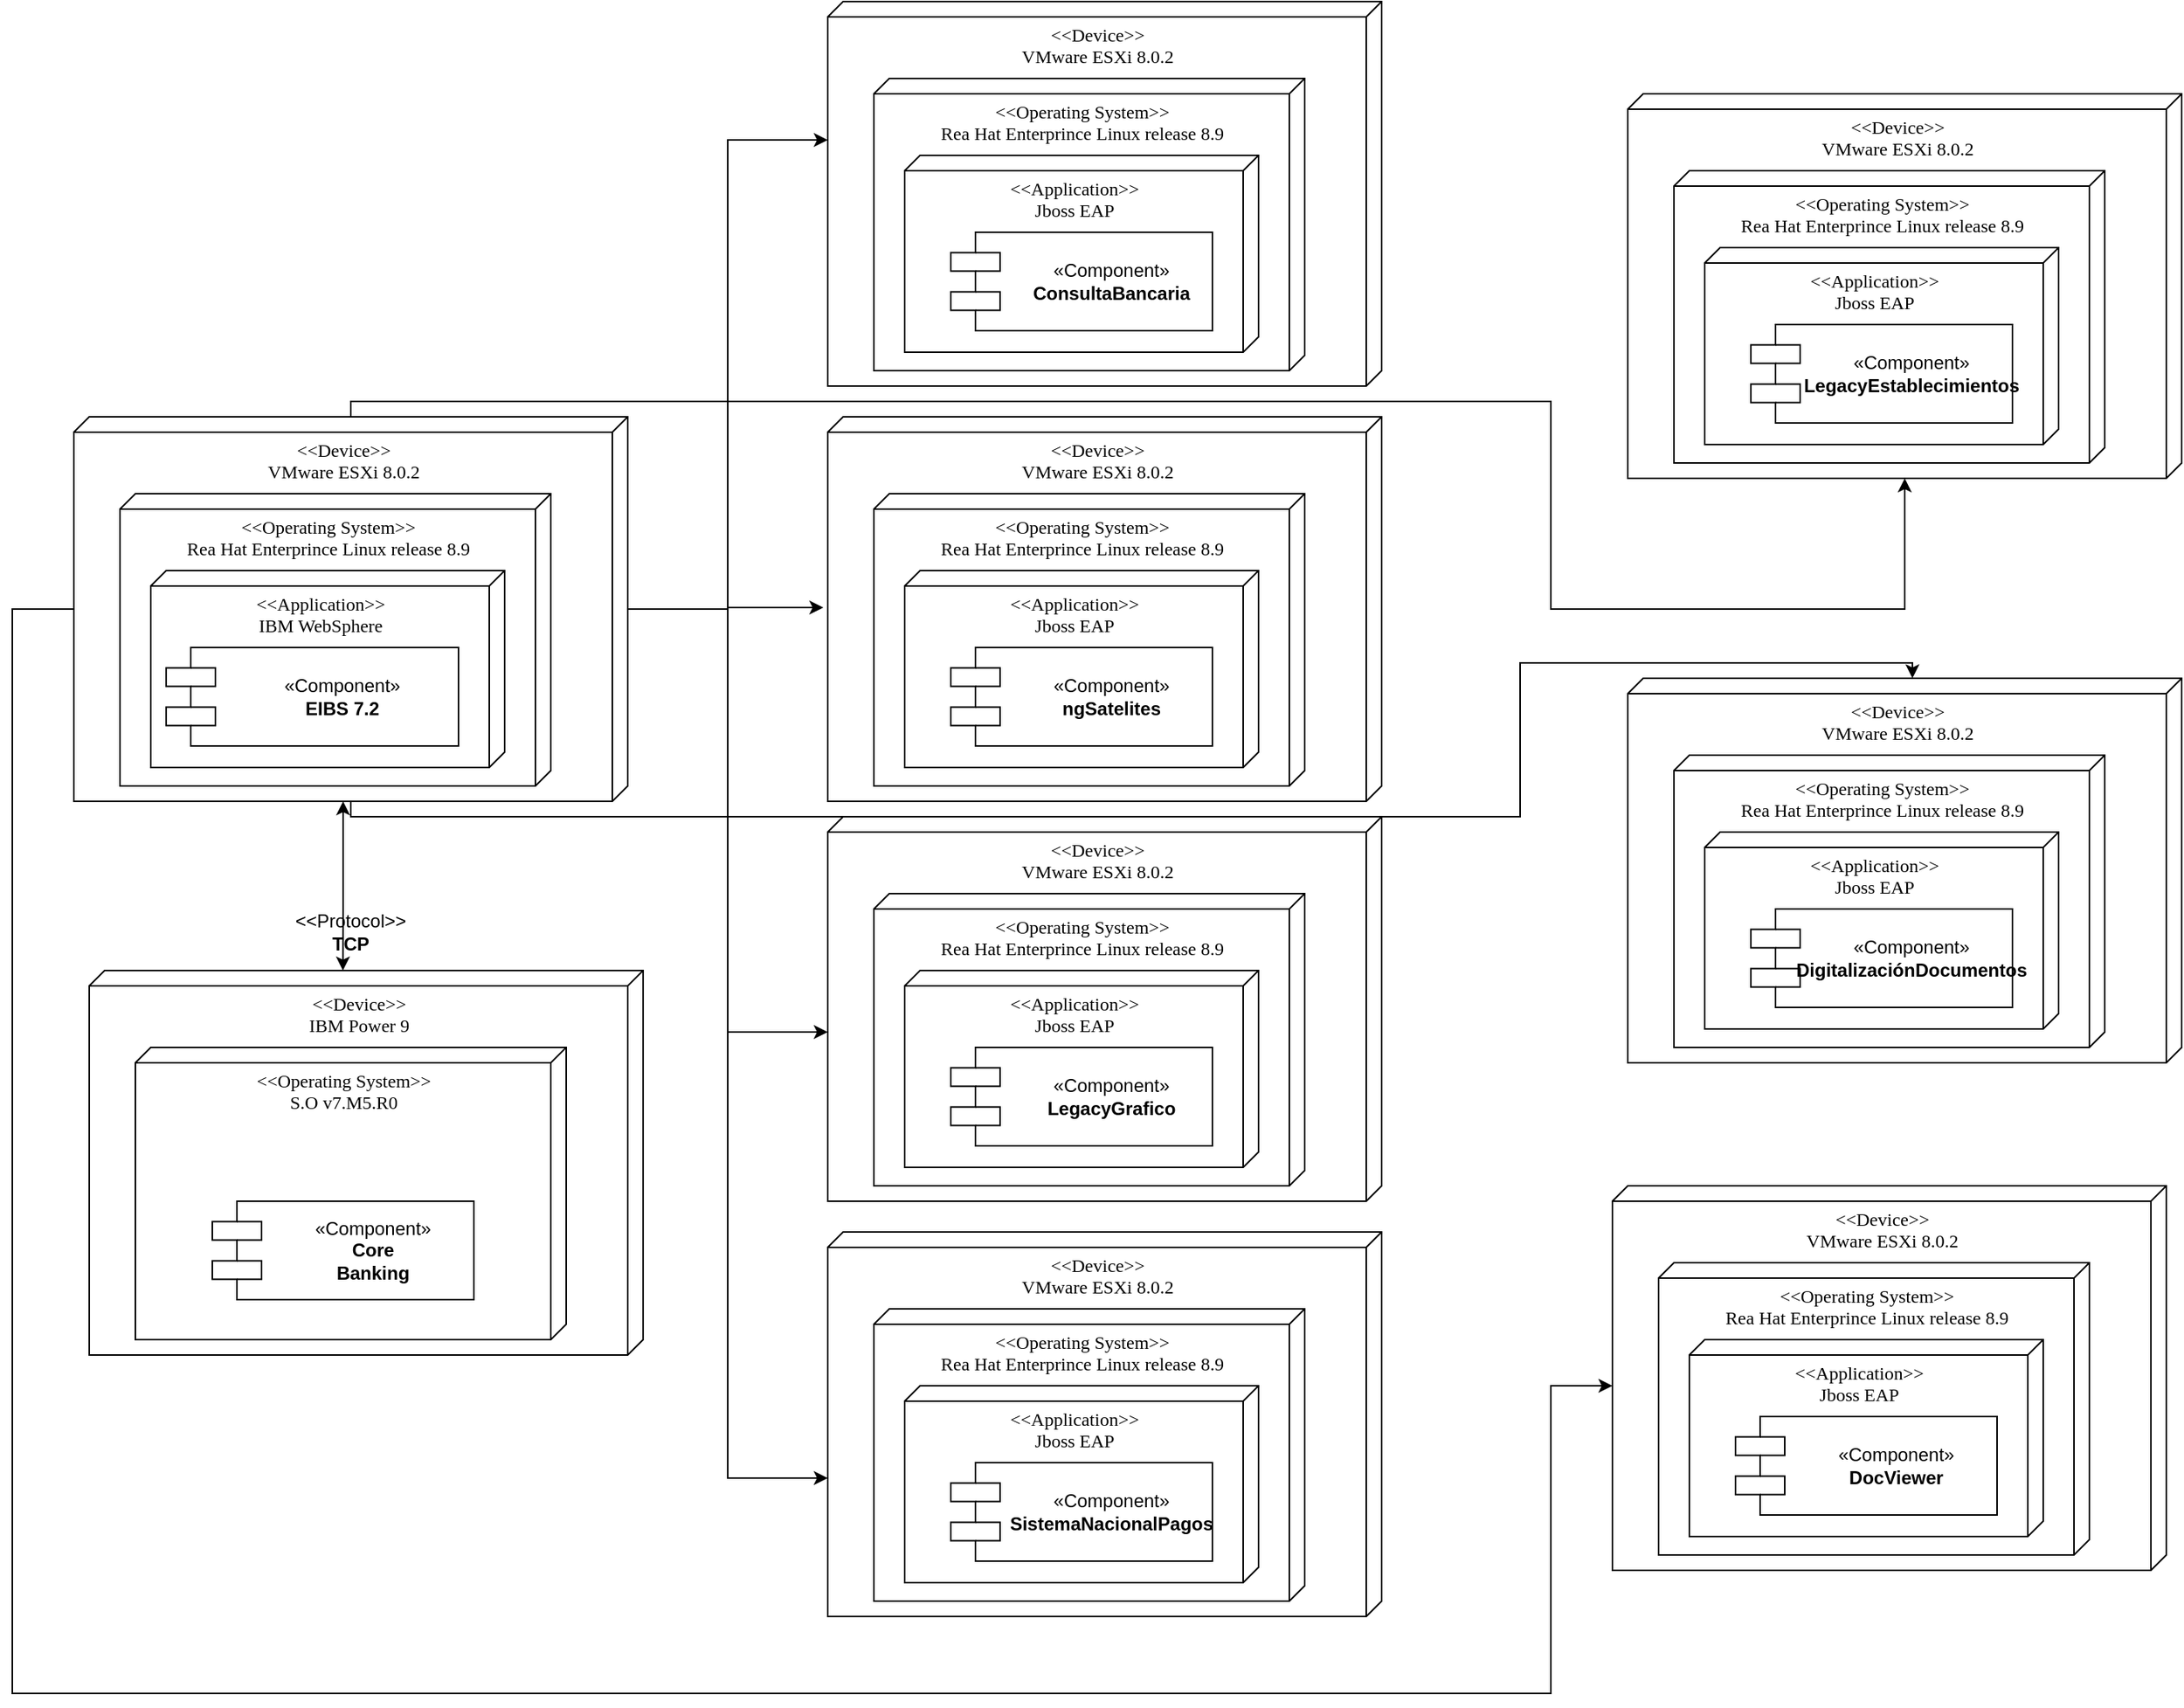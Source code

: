 <mxfile version="27.0.6">
  <diagram name="Página-1" id="E8-a0QE4_a68l3zAEz8L">
    <mxGraphModel dx="2562" dy="2324" grid="1" gridSize="10" guides="1" tooltips="1" connect="1" arrows="1" fold="1" page="1" pageScale="1" pageWidth="827" pageHeight="1169" math="0" shadow="0">
      <root>
        <mxCell id="0" />
        <mxCell id="1" parent="0" />
        <mxCell id="_ABotIF_83BvI-7bSnan-1" value="&amp;lt;&amp;lt;Device&amp;gt;&amp;gt;&lt;div&gt;VMware ESXi 8.0.2&lt;/div&gt;" style="verticalAlign=top;align=center;spacingTop=8;spacingLeft=2;spacingRight=12;shape=cube;size=10;direction=south;fontStyle=0;html=1;rounded=0;shadow=0;comic=0;labelBackgroundColor=none;strokeWidth=1;fontFamily=Verdana;fontSize=12" vertex="1" parent="1">
          <mxGeometry x="200" y="40" width="360" height="250" as="geometry" />
        </mxCell>
        <mxCell id="_ABotIF_83BvI-7bSnan-2" value="&amp;lt;&amp;lt;Operating System&amp;gt;&amp;gt;&lt;div&gt;Rea Hat Enterprince Linux release 8.9&lt;/div&gt;" style="verticalAlign=top;align=center;spacingTop=8;spacingLeft=2;spacingRight=12;shape=cube;size=10;direction=south;fontStyle=0;html=1;rounded=0;shadow=0;comic=0;labelBackgroundColor=none;strokeWidth=1;fontFamily=Verdana;fontSize=12" vertex="1" parent="1">
          <mxGeometry x="230" y="90" width="280" height="190" as="geometry" />
        </mxCell>
        <mxCell id="_ABotIF_83BvI-7bSnan-3" value="&lt;div&gt;&amp;lt;&amp;lt;Application&amp;gt;&amp;gt;&lt;/div&gt;&lt;div&gt;IBM WebSphere&lt;/div&gt;" style="verticalAlign=top;align=center;spacingTop=8;spacingLeft=2;spacingRight=12;shape=cube;size=10;direction=south;fontStyle=0;html=1;rounded=0;shadow=0;comic=0;labelBackgroundColor=none;strokeWidth=1;fontFamily=Verdana;fontSize=12" vertex="1" parent="1">
          <mxGeometry x="250" y="140" width="230" height="128" as="geometry" />
        </mxCell>
        <mxCell id="_ABotIF_83BvI-7bSnan-4" value="&lt;div style=&quot;&quot;&gt;&lt;span style=&quot;font-family: Helvetica; text-wrap: wrap; background-color: initial;&quot;&gt;«Component»&lt;/span&gt;&lt;/div&gt;&lt;b style=&quot;font-family: Helvetica; text-wrap: wrap;&quot;&gt;&lt;div style=&quot;&quot;&gt;EIBS 7.2&lt;/div&gt;&lt;/b&gt;" style="shape=component;align=center;spacingLeft=37;rounded=0;shadow=0;comic=0;labelBackgroundColor=none;strokeWidth=1;fontFamily=Verdana;fontSize=12;html=1;verticalAlign=middle;" vertex="1" parent="1">
          <mxGeometry x="260" y="190" width="190" height="64" as="geometry" />
        </mxCell>
        <mxCell id="_ABotIF_83BvI-7bSnan-5" value="" style="endArrow=classic;startArrow=classic;html=1;rounded=0;entryX=0;entryY=0;entryDx=250;entryDy=185;entryPerimeter=0;exitX=0;exitY=0.542;exitDx=0;exitDy=0;exitPerimeter=0;" edge="1" parent="1" source="_ABotIF_83BvI-7bSnan-7" target="_ABotIF_83BvI-7bSnan-1">
          <mxGeometry width="50" height="50" relative="1" as="geometry">
            <mxPoint x="-100" y="360" as="sourcePoint" />
            <mxPoint x="199" y="268" as="targetPoint" />
            <Array as="points">
              <mxPoint x="375" y="360" />
              <mxPoint x="375" y="320" />
            </Array>
          </mxGeometry>
        </mxCell>
        <mxCell id="_ABotIF_83BvI-7bSnan-6" value="&amp;lt;&amp;lt;Protocol&amp;gt;&amp;gt;&lt;div&gt;&lt;b&gt;TCP&lt;/b&gt;&lt;/div&gt;" style="text;html=1;align=center;verticalAlign=middle;whiteSpace=wrap;rounded=0;" vertex="1" parent="1">
          <mxGeometry x="350" y="360" width="60" height="30" as="geometry" />
        </mxCell>
        <mxCell id="_ABotIF_83BvI-7bSnan-7" value="&amp;lt;&amp;lt;Device&amp;gt;&amp;gt;&lt;div&gt;IBM Power 9&lt;/div&gt;" style="verticalAlign=top;align=center;spacingTop=8;spacingLeft=2;spacingRight=12;shape=cube;size=10;direction=south;fontStyle=0;html=1;rounded=0;shadow=0;comic=0;labelBackgroundColor=none;strokeWidth=1;fontFamily=Verdana;fontSize=12" vertex="1" parent="1">
          <mxGeometry x="210" y="400" width="360" height="250" as="geometry" />
        </mxCell>
        <mxCell id="_ABotIF_83BvI-7bSnan-8" value="&amp;lt;&amp;lt;Operating System&amp;gt;&amp;gt;&lt;div&gt;S.O v7.M5.R0&lt;/div&gt;" style="verticalAlign=top;align=center;spacingTop=8;spacingLeft=2;spacingRight=12;shape=cube;size=10;direction=south;fontStyle=0;html=1;rounded=0;shadow=0;comic=0;labelBackgroundColor=none;strokeWidth=1;fontFamily=Verdana;fontSize=12" vertex="1" parent="1">
          <mxGeometry x="240" y="450" width="280" height="190" as="geometry" />
        </mxCell>
        <mxCell id="_ABotIF_83BvI-7bSnan-9" value="&lt;div style=&quot;&quot;&gt;&lt;span style=&quot;font-family: Helvetica; text-wrap: wrap; background-color: initial;&quot;&gt;«Component»&lt;/span&gt;&lt;/div&gt;&lt;b style=&quot;font-family: Helvetica; text-wrap: wrap;&quot;&gt;&lt;div style=&quot;&quot;&gt;Core Banking&lt;br&gt;&lt;/div&gt;&lt;/b&gt;" style="shape=component;align=center;spacingLeft=37;rounded=0;shadow=0;comic=0;labelBackgroundColor=none;strokeWidth=1;fontFamily=Verdana;fontSize=12;html=1;verticalAlign=middle;" vertex="1" parent="1">
          <mxGeometry x="290" y="550" width="170" height="64" as="geometry" />
        </mxCell>
        <mxCell id="_ABotIF_83BvI-7bSnan-11" value="&amp;lt;&amp;lt;Device&amp;gt;&amp;gt;&lt;div&gt;VMware ESXi 8.0.2&lt;/div&gt;" style="verticalAlign=top;align=center;spacingTop=8;spacingLeft=2;spacingRight=12;shape=cube;size=10;direction=south;fontStyle=0;html=1;rounded=0;shadow=0;comic=0;labelBackgroundColor=none;strokeWidth=1;fontFamily=Verdana;fontSize=12" vertex="1" parent="1">
          <mxGeometry x="690" y="40" width="360" height="250" as="geometry" />
        </mxCell>
        <mxCell id="_ABotIF_83BvI-7bSnan-12" value="&amp;lt;&amp;lt;Operating System&amp;gt;&amp;gt;&lt;div&gt;Rea Hat Enterprince Linux release 8.9&lt;/div&gt;" style="verticalAlign=top;align=center;spacingTop=8;spacingLeft=2;spacingRight=12;shape=cube;size=10;direction=south;fontStyle=0;html=1;rounded=0;shadow=0;comic=0;labelBackgroundColor=none;strokeWidth=1;fontFamily=Verdana;fontSize=12" vertex="1" parent="1">
          <mxGeometry x="720" y="90" width="280" height="190" as="geometry" />
        </mxCell>
        <mxCell id="_ABotIF_83BvI-7bSnan-13" value="&lt;div&gt;&amp;lt;&amp;lt;Application&amp;gt;&amp;gt;&lt;/div&gt;Jboss EAP" style="verticalAlign=top;align=center;spacingTop=8;spacingLeft=2;spacingRight=12;shape=cube;size=10;direction=south;fontStyle=0;html=1;rounded=0;shadow=0;comic=0;labelBackgroundColor=none;strokeWidth=1;fontFamily=Verdana;fontSize=12" vertex="1" parent="1">
          <mxGeometry x="740" y="140" width="230" height="128" as="geometry" />
        </mxCell>
        <mxCell id="_ABotIF_83BvI-7bSnan-14" value="&lt;div style=&quot;&quot;&gt;&lt;span style=&quot;font-family: Helvetica; text-wrap: wrap; background-color: initial;&quot;&gt;«Component»&lt;/span&gt;&lt;/div&gt;&lt;b style=&quot;font-family: Helvetica; text-wrap: wrap;&quot;&gt;&lt;div style=&quot;&quot;&gt;ngSatelites&lt;/div&gt;&lt;/b&gt;" style="shape=component;align=center;spacingLeft=37;rounded=0;shadow=0;comic=0;labelBackgroundColor=none;strokeWidth=1;fontFamily=Verdana;fontSize=12;html=1;verticalAlign=middle;" vertex="1" parent="1">
          <mxGeometry x="770" y="190" width="170" height="64" as="geometry" />
        </mxCell>
        <mxCell id="_ABotIF_83BvI-7bSnan-15" value="&amp;lt;&amp;lt;Device&amp;gt;&amp;gt;&lt;div&gt;VMware ESXi 8.0.2&lt;/div&gt;" style="verticalAlign=top;align=center;spacingTop=8;spacingLeft=2;spacingRight=12;shape=cube;size=10;direction=south;fontStyle=0;html=1;rounded=0;shadow=0;comic=0;labelBackgroundColor=none;strokeWidth=1;fontFamily=Verdana;fontSize=12" vertex="1" parent="1">
          <mxGeometry x="690" y="300" width="360" height="250" as="geometry" />
        </mxCell>
        <mxCell id="_ABotIF_83BvI-7bSnan-16" value="&amp;lt;&amp;lt;Operating System&amp;gt;&amp;gt;&lt;div&gt;Rea Hat Enterprince Linux release 8.9&lt;/div&gt;" style="verticalAlign=top;align=center;spacingTop=8;spacingLeft=2;spacingRight=12;shape=cube;size=10;direction=south;fontStyle=0;html=1;rounded=0;shadow=0;comic=0;labelBackgroundColor=none;strokeWidth=1;fontFamily=Verdana;fontSize=12" vertex="1" parent="1">
          <mxGeometry x="720" y="350" width="280" height="190" as="geometry" />
        </mxCell>
        <mxCell id="_ABotIF_83BvI-7bSnan-17" value="&lt;div&gt;&amp;lt;&amp;lt;Application&amp;gt;&amp;gt;&lt;/div&gt;Jboss EAP" style="verticalAlign=top;align=center;spacingTop=8;spacingLeft=2;spacingRight=12;shape=cube;size=10;direction=south;fontStyle=0;html=1;rounded=0;shadow=0;comic=0;labelBackgroundColor=none;strokeWidth=1;fontFamily=Verdana;fontSize=12" vertex="1" parent="1">
          <mxGeometry x="740" y="400" width="230" height="128" as="geometry" />
        </mxCell>
        <mxCell id="_ABotIF_83BvI-7bSnan-18" value="&lt;div style=&quot;&quot;&gt;&lt;span style=&quot;font-family: Helvetica; text-wrap: wrap; background-color: initial;&quot;&gt;«Component»&lt;/span&gt;&lt;/div&gt;&lt;b style=&quot;font-family: Helvetica; text-wrap: wrap;&quot;&gt;&lt;div style=&quot;&quot;&gt;LegacyGrafico&lt;/div&gt;&lt;/b&gt;" style="shape=component;align=center;spacingLeft=37;rounded=0;shadow=0;comic=0;labelBackgroundColor=none;strokeWidth=1;fontFamily=Verdana;fontSize=12;html=1;verticalAlign=middle;" vertex="1" parent="1">
          <mxGeometry x="770" y="450" width="170" height="64" as="geometry" />
        </mxCell>
        <mxCell id="_ABotIF_83BvI-7bSnan-19" value="&amp;lt;&amp;lt;Device&amp;gt;&amp;gt;&lt;div&gt;VMware ESXi 8.0.2&lt;/div&gt;" style="verticalAlign=top;align=center;spacingTop=8;spacingLeft=2;spacingRight=12;shape=cube;size=10;direction=south;fontStyle=0;html=1;rounded=0;shadow=0;comic=0;labelBackgroundColor=none;strokeWidth=1;fontFamily=Verdana;fontSize=12" vertex="1" parent="1">
          <mxGeometry x="690" y="-230" width="360" height="250" as="geometry" />
        </mxCell>
        <mxCell id="_ABotIF_83BvI-7bSnan-20" value="&amp;lt;&amp;lt;Operating System&amp;gt;&amp;gt;&lt;div&gt;Rea Hat Enterprince Linux release 8.9&lt;/div&gt;" style="verticalAlign=top;align=center;spacingTop=8;spacingLeft=2;spacingRight=12;shape=cube;size=10;direction=south;fontStyle=0;html=1;rounded=0;shadow=0;comic=0;labelBackgroundColor=none;strokeWidth=1;fontFamily=Verdana;fontSize=12" vertex="1" parent="1">
          <mxGeometry x="720" y="-180" width="280" height="190" as="geometry" />
        </mxCell>
        <mxCell id="_ABotIF_83BvI-7bSnan-21" value="&lt;div&gt;&amp;lt;&amp;lt;Application&amp;gt;&amp;gt;&lt;/div&gt;Jboss EAP" style="verticalAlign=top;align=center;spacingTop=8;spacingLeft=2;spacingRight=12;shape=cube;size=10;direction=south;fontStyle=0;html=1;rounded=0;shadow=0;comic=0;labelBackgroundColor=none;strokeWidth=1;fontFamily=Verdana;fontSize=12" vertex="1" parent="1">
          <mxGeometry x="740" y="-130" width="230" height="128" as="geometry" />
        </mxCell>
        <mxCell id="_ABotIF_83BvI-7bSnan-22" value="&lt;div style=&quot;&quot;&gt;&lt;span style=&quot;font-family: Helvetica; text-wrap: wrap; background-color: initial;&quot;&gt;«Component»&lt;/span&gt;&lt;/div&gt;&lt;b style=&quot;font-family: Helvetica; text-wrap: wrap;&quot;&gt;&lt;div style=&quot;&quot;&gt;ConsultaBancaria&lt;/div&gt;&lt;/b&gt;" style="shape=component;align=center;spacingLeft=37;rounded=0;shadow=0;comic=0;labelBackgroundColor=none;strokeWidth=1;fontFamily=Verdana;fontSize=12;html=1;verticalAlign=middle;" vertex="1" parent="1">
          <mxGeometry x="770" y="-80" width="170" height="64" as="geometry" />
        </mxCell>
        <mxCell id="_ABotIF_83BvI-7bSnan-23" value="&amp;lt;&amp;lt;Device&amp;gt;&amp;gt;&lt;div&gt;VMware ESXi 8.0.2&lt;/div&gt;" style="verticalAlign=top;align=center;spacingTop=8;spacingLeft=2;spacingRight=12;shape=cube;size=10;direction=south;fontStyle=0;html=1;rounded=0;shadow=0;comic=0;labelBackgroundColor=none;strokeWidth=1;fontFamily=Verdana;fontSize=12" vertex="1" parent="1">
          <mxGeometry x="690" y="570" width="360" height="250" as="geometry" />
        </mxCell>
        <mxCell id="_ABotIF_83BvI-7bSnan-24" value="&amp;lt;&amp;lt;Operating System&amp;gt;&amp;gt;&lt;div&gt;Rea Hat Enterprince Linux release 8.9&lt;/div&gt;" style="verticalAlign=top;align=center;spacingTop=8;spacingLeft=2;spacingRight=12;shape=cube;size=10;direction=south;fontStyle=0;html=1;rounded=0;shadow=0;comic=0;labelBackgroundColor=none;strokeWidth=1;fontFamily=Verdana;fontSize=12" vertex="1" parent="1">
          <mxGeometry x="720" y="620" width="280" height="190" as="geometry" />
        </mxCell>
        <mxCell id="_ABotIF_83BvI-7bSnan-25" value="&lt;div&gt;&amp;lt;&amp;lt;Application&amp;gt;&amp;gt;&lt;/div&gt;Jboss EAP" style="verticalAlign=top;align=center;spacingTop=8;spacingLeft=2;spacingRight=12;shape=cube;size=10;direction=south;fontStyle=0;html=1;rounded=0;shadow=0;comic=0;labelBackgroundColor=none;strokeWidth=1;fontFamily=Verdana;fontSize=12" vertex="1" parent="1">
          <mxGeometry x="740" y="670" width="230" height="128" as="geometry" />
        </mxCell>
        <mxCell id="_ABotIF_83BvI-7bSnan-26" value="&lt;div style=&quot;&quot;&gt;&lt;span style=&quot;font-family: Helvetica; text-wrap: wrap; background-color: initial;&quot;&gt;«Component»&lt;/span&gt;&lt;/div&gt;&lt;b style=&quot;font-family: Helvetica; text-wrap: wrap;&quot;&gt;&lt;div style=&quot;&quot;&gt;SistemaNacionalPagos&lt;/div&gt;&lt;/b&gt;" style="shape=component;align=center;spacingLeft=37;rounded=0;shadow=0;comic=0;labelBackgroundColor=none;strokeWidth=1;fontFamily=Verdana;fontSize=12;html=1;verticalAlign=middle;" vertex="1" parent="1">
          <mxGeometry x="770" y="720" width="170" height="64" as="geometry" />
        </mxCell>
        <mxCell id="_ABotIF_83BvI-7bSnan-27" value="&amp;lt;&amp;lt;Device&amp;gt;&amp;gt;&lt;div&gt;VMware ESXi 8.0.2&lt;/div&gt;" style="verticalAlign=top;align=center;spacingTop=8;spacingLeft=2;spacingRight=12;shape=cube;size=10;direction=south;fontStyle=0;html=1;rounded=0;shadow=0;comic=0;labelBackgroundColor=none;strokeWidth=1;fontFamily=Verdana;fontSize=12" vertex="1" parent="1">
          <mxGeometry x="1210" y="-170" width="360" height="250" as="geometry" />
        </mxCell>
        <mxCell id="_ABotIF_83BvI-7bSnan-28" value="&amp;lt;&amp;lt;Operating System&amp;gt;&amp;gt;&lt;div&gt;Rea Hat Enterprince Linux release 8.9&lt;/div&gt;" style="verticalAlign=top;align=center;spacingTop=8;spacingLeft=2;spacingRight=12;shape=cube;size=10;direction=south;fontStyle=0;html=1;rounded=0;shadow=0;comic=0;labelBackgroundColor=none;strokeWidth=1;fontFamily=Verdana;fontSize=12" vertex="1" parent="1">
          <mxGeometry x="1240" y="-120" width="280" height="190" as="geometry" />
        </mxCell>
        <mxCell id="_ABotIF_83BvI-7bSnan-29" value="&lt;div&gt;&amp;lt;&amp;lt;Application&amp;gt;&amp;gt;&lt;/div&gt;Jboss EAP" style="verticalAlign=top;align=center;spacingTop=8;spacingLeft=2;spacingRight=12;shape=cube;size=10;direction=south;fontStyle=0;html=1;rounded=0;shadow=0;comic=0;labelBackgroundColor=none;strokeWidth=1;fontFamily=Verdana;fontSize=12" vertex="1" parent="1">
          <mxGeometry x="1260" y="-70" width="230" height="128" as="geometry" />
        </mxCell>
        <mxCell id="_ABotIF_83BvI-7bSnan-30" value="&lt;div style=&quot;&quot;&gt;&lt;span style=&quot;font-family: Helvetica; text-wrap: wrap; background-color: initial;&quot;&gt;«Component»&lt;/span&gt;&lt;/div&gt;&lt;b style=&quot;font-family: Helvetica; text-wrap: wrap;&quot;&gt;&lt;div style=&quot;&quot;&gt;LegacyEstablecimientos&lt;/div&gt;&lt;/b&gt;" style="shape=component;align=center;spacingLeft=37;rounded=0;shadow=0;comic=0;labelBackgroundColor=none;strokeWidth=1;fontFamily=Verdana;fontSize=12;html=1;verticalAlign=middle;" vertex="1" parent="1">
          <mxGeometry x="1290" y="-20" width="170" height="64" as="geometry" />
        </mxCell>
        <mxCell id="_ABotIF_83BvI-7bSnan-31" value="&amp;lt;&amp;lt;Device&amp;gt;&amp;gt;&lt;div&gt;VMware ESXi 8.0.2&lt;/div&gt;" style="verticalAlign=top;align=center;spacingTop=8;spacingLeft=2;spacingRight=12;shape=cube;size=10;direction=south;fontStyle=0;html=1;rounded=0;shadow=0;comic=0;labelBackgroundColor=none;strokeWidth=1;fontFamily=Verdana;fontSize=12" vertex="1" parent="1">
          <mxGeometry x="1210" y="210" width="360" height="250" as="geometry" />
        </mxCell>
        <mxCell id="_ABotIF_83BvI-7bSnan-32" value="&amp;lt;&amp;lt;Operating System&amp;gt;&amp;gt;&lt;div&gt;Rea Hat Enterprince Linux release 8.9&lt;/div&gt;" style="verticalAlign=top;align=center;spacingTop=8;spacingLeft=2;spacingRight=12;shape=cube;size=10;direction=south;fontStyle=0;html=1;rounded=0;shadow=0;comic=0;labelBackgroundColor=none;strokeWidth=1;fontFamily=Verdana;fontSize=12" vertex="1" parent="1">
          <mxGeometry x="1240" y="260" width="280" height="190" as="geometry" />
        </mxCell>
        <mxCell id="_ABotIF_83BvI-7bSnan-33" value="&lt;div&gt;&amp;lt;&amp;lt;Application&amp;gt;&amp;gt;&lt;/div&gt;Jboss EAP" style="verticalAlign=top;align=center;spacingTop=8;spacingLeft=2;spacingRight=12;shape=cube;size=10;direction=south;fontStyle=0;html=1;rounded=0;shadow=0;comic=0;labelBackgroundColor=none;strokeWidth=1;fontFamily=Verdana;fontSize=12" vertex="1" parent="1">
          <mxGeometry x="1260" y="310" width="230" height="128" as="geometry" />
        </mxCell>
        <mxCell id="_ABotIF_83BvI-7bSnan-34" value="&lt;div style=&quot;&quot;&gt;&lt;span style=&quot;font-family: Helvetica; text-wrap: wrap; background-color: initial;&quot;&gt;«Component»&lt;/span&gt;&lt;/div&gt;&lt;b style=&quot;font-family: Helvetica; text-wrap: wrap;&quot;&gt;&lt;div style=&quot;&quot;&gt;DigitalizaciónDocumentos&lt;/div&gt;&lt;/b&gt;" style="shape=component;align=center;spacingLeft=37;rounded=0;shadow=0;comic=0;labelBackgroundColor=none;strokeWidth=1;fontFamily=Verdana;fontSize=12;html=1;verticalAlign=middle;" vertex="1" parent="1">
          <mxGeometry x="1290" y="360" width="170" height="64" as="geometry" />
        </mxCell>
        <mxCell id="_ABotIF_83BvI-7bSnan-35" style="edgeStyle=orthogonalEdgeStyle;rounded=0;orthogonalLoop=1;jettySize=auto;html=1;entryX=0.36;entryY=1;entryDx=0;entryDy=0;entryPerimeter=0;" edge="1" parent="1" source="_ABotIF_83BvI-7bSnan-1" target="_ABotIF_83BvI-7bSnan-19">
          <mxGeometry relative="1" as="geometry" />
        </mxCell>
        <mxCell id="_ABotIF_83BvI-7bSnan-36" style="edgeStyle=orthogonalEdgeStyle;rounded=0;orthogonalLoop=1;jettySize=auto;html=1;entryX=0.496;entryY=1.008;entryDx=0;entryDy=0;entryPerimeter=0;" edge="1" parent="1" source="_ABotIF_83BvI-7bSnan-1" target="_ABotIF_83BvI-7bSnan-11">
          <mxGeometry relative="1" as="geometry" />
        </mxCell>
        <mxCell id="_ABotIF_83BvI-7bSnan-38" style="edgeStyle=orthogonalEdgeStyle;rounded=0;orthogonalLoop=1;jettySize=auto;html=1;entryX=0.56;entryY=1;entryDx=0;entryDy=0;entryPerimeter=0;" edge="1" parent="1" source="_ABotIF_83BvI-7bSnan-1" target="_ABotIF_83BvI-7bSnan-15">
          <mxGeometry relative="1" as="geometry" />
        </mxCell>
        <mxCell id="_ABotIF_83BvI-7bSnan-39" style="edgeStyle=orthogonalEdgeStyle;rounded=0;orthogonalLoop=1;jettySize=auto;html=1;entryX=0.64;entryY=1;entryDx=0;entryDy=0;entryPerimeter=0;" edge="1" parent="1" source="_ABotIF_83BvI-7bSnan-1" target="_ABotIF_83BvI-7bSnan-23">
          <mxGeometry relative="1" as="geometry" />
        </mxCell>
        <mxCell id="_ABotIF_83BvI-7bSnan-40" style="edgeStyle=orthogonalEdgeStyle;rounded=0;orthogonalLoop=1;jettySize=auto;html=1;" edge="1" parent="1" source="_ABotIF_83BvI-7bSnan-1" target="_ABotIF_83BvI-7bSnan-27">
          <mxGeometry relative="1" as="geometry">
            <Array as="points">
              <mxPoint x="380" y="30" />
              <mxPoint x="1160" y="30" />
              <mxPoint x="1160" y="165" />
            </Array>
          </mxGeometry>
        </mxCell>
        <mxCell id="_ABotIF_83BvI-7bSnan-42" style="edgeStyle=orthogonalEdgeStyle;rounded=0;orthogonalLoop=1;jettySize=auto;html=1;entryX=0;entryY=0;entryDx=0;entryDy=175;entryPerimeter=0;" edge="1" parent="1" source="_ABotIF_83BvI-7bSnan-1" target="_ABotIF_83BvI-7bSnan-31">
          <mxGeometry relative="1" as="geometry">
            <Array as="points">
              <mxPoint x="380" y="300" />
              <mxPoint x="1140" y="300" />
              <mxPoint x="1140" y="200" />
              <mxPoint x="1395" y="200" />
            </Array>
          </mxGeometry>
        </mxCell>
        <mxCell id="_ABotIF_83BvI-7bSnan-43" value="&amp;lt;&amp;lt;Device&amp;gt;&amp;gt;&lt;div&gt;VMware ESXi 8.0.2&lt;/div&gt;" style="verticalAlign=top;align=center;spacingTop=8;spacingLeft=2;spacingRight=12;shape=cube;size=10;direction=south;fontStyle=0;html=1;rounded=0;shadow=0;comic=0;labelBackgroundColor=none;strokeWidth=1;fontFamily=Verdana;fontSize=12" vertex="1" parent="1">
          <mxGeometry x="1200" y="540" width="360" height="250" as="geometry" />
        </mxCell>
        <mxCell id="_ABotIF_83BvI-7bSnan-44" value="&amp;lt;&amp;lt;Operating System&amp;gt;&amp;gt;&lt;div&gt;Rea Hat Enterprince Linux release 8.9&lt;/div&gt;" style="verticalAlign=top;align=center;spacingTop=8;spacingLeft=2;spacingRight=12;shape=cube;size=10;direction=south;fontStyle=0;html=1;rounded=0;shadow=0;comic=0;labelBackgroundColor=none;strokeWidth=1;fontFamily=Verdana;fontSize=12" vertex="1" parent="1">
          <mxGeometry x="1230" y="590" width="280" height="190" as="geometry" />
        </mxCell>
        <mxCell id="_ABotIF_83BvI-7bSnan-45" value="&lt;div&gt;&amp;lt;&amp;lt;Application&amp;gt;&amp;gt;&lt;/div&gt;Jboss EAP" style="verticalAlign=top;align=center;spacingTop=8;spacingLeft=2;spacingRight=12;shape=cube;size=10;direction=south;fontStyle=0;html=1;rounded=0;shadow=0;comic=0;labelBackgroundColor=none;strokeWidth=1;fontFamily=Verdana;fontSize=12" vertex="1" parent="1">
          <mxGeometry x="1250" y="640" width="230" height="128" as="geometry" />
        </mxCell>
        <mxCell id="_ABotIF_83BvI-7bSnan-46" value="&lt;div style=&quot;&quot;&gt;&lt;span style=&quot;font-family: Helvetica; text-wrap: wrap; background-color: initial;&quot;&gt;«Component»&lt;/span&gt;&lt;/div&gt;&lt;b style=&quot;font-family: Helvetica; text-wrap: wrap;&quot;&gt;&lt;div style=&quot;&quot;&gt;DocViewer&lt;/div&gt;&lt;/b&gt;" style="shape=component;align=center;spacingLeft=37;rounded=0;shadow=0;comic=0;labelBackgroundColor=none;strokeWidth=1;fontFamily=Verdana;fontSize=12;html=1;verticalAlign=middle;" vertex="1" parent="1">
          <mxGeometry x="1280" y="690" width="170" height="64" as="geometry" />
        </mxCell>
        <mxCell id="_ABotIF_83BvI-7bSnan-47" style="edgeStyle=orthogonalEdgeStyle;rounded=0;orthogonalLoop=1;jettySize=auto;html=1;entryX=0;entryY=0;entryDx=130;entryDy=360;entryPerimeter=0;" edge="1" parent="1" source="_ABotIF_83BvI-7bSnan-1" target="_ABotIF_83BvI-7bSnan-43">
          <mxGeometry relative="1" as="geometry">
            <Array as="points">
              <mxPoint x="160" y="165" />
              <mxPoint x="160" y="870" />
              <mxPoint x="1160" y="870" />
              <mxPoint x="1160" y="670" />
            </Array>
          </mxGeometry>
        </mxCell>
      </root>
    </mxGraphModel>
  </diagram>
</mxfile>
